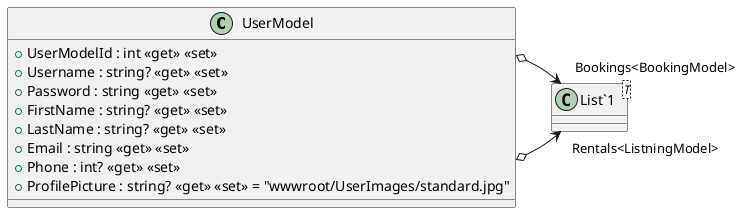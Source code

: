 @startuml
class UserModel {
    + UserModelId : int <<get>> <<set>>
    + Username : string? <<get>> <<set>>
    + Password : string <<get>> <<set>>
    + FirstName : string? <<get>> <<set>>
    + LastName : string? <<get>> <<set>>
    + Email : string <<get>> <<set>>
    + Phone : int? <<get>> <<set>>
    + ProfilePicture : string? <<get>> <<set>> = "wwwroot/UserImages/standard.jpg"
}
class "List`1"<T> {
}
UserModel o-> "Rentals<ListningModel>" "List`1"
UserModel o-> "Bookings<BookingModel>" "List`1"
@enduml
